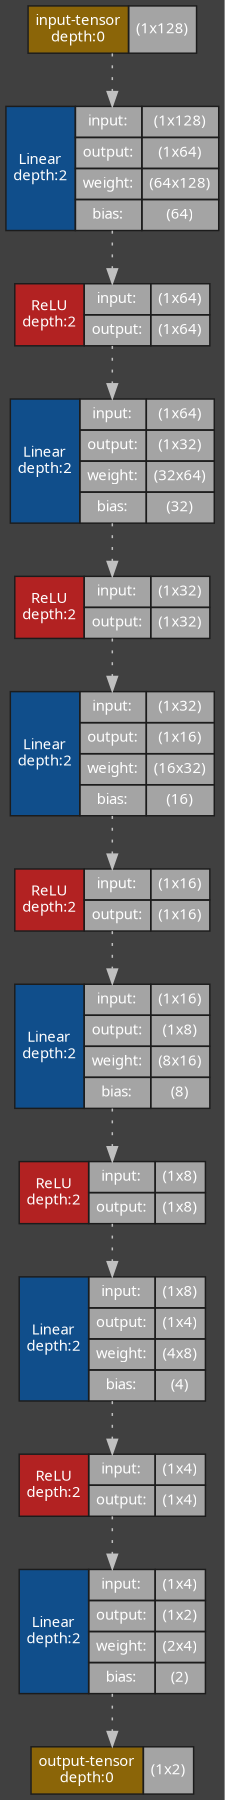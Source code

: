 strict digraph MLP {
	graph [bgcolor="#404040" fontcolor=white ordering=in rankdir=TB size="12.0,12.0"]
	node [align=left color="#1c1c1c" fillcolor="#f0f0f090" fontcolor=white fontname="Linux libertine" fontsize=10 height=0.2 margin=0 ranksep=0.1 shape=plaintext style=filled]
	edge [color=gray fontcolor=white fontsize=10 style=dotted]
	0 [label=<
                    <TABLE BORDER="0" CELLBORDER="1"
                    CELLSPACING="0" CELLPADDING="4">
                        <TR><TD BGCOLOR="darkgoldenrod4">input-tensor<BR/>depth:0</TD><TD>(1x128)</TD></TR>
                    </TABLE>>]
	1 [label=<
                    <TABLE BORDER="0" CELLBORDER="1"
                    CELLSPACING="0" CELLPADDING="4">
                    <TR>
                        <TD ROWSPAN="231"
                        BGCOLOR="dodgerblue4">Linear<BR/>depth:2</TD>
                        <TD>input:</TD>
                        <TD>(1x128)</TD>
                    </TR>
                    <TR>
                        <TD>output:</TD>
                        <TD>(1x64)</TD>
                    </TR>
                                    <TR>
                    <TD>weight:</TD>
                    <TD>(64x128)</TD>
                </TR>
                <TR>
                    <TD>bias:</TD>
                    <TD>(64)</TD>
                </TR>
                    </TABLE>>]
	2 [label=<
                    <TABLE BORDER="0" CELLBORDER="1"
                    CELLSPACING="0" CELLPADDING="4">
                    <TR>
                        <TD ROWSPAN="2"
                        BGCOLOR="firebrick">ReLU<BR/>depth:2</TD>
                        <TD>input:</TD>
                        <TD>(1x64)</TD>
                    </TR>
                    <TR>
                        <TD>output:</TD>
                        <TD>(1x64)</TD>
                    </TR>
                    
                    </TABLE>>]
	3 [label=<
                    <TABLE BORDER="0" CELLBORDER="1"
                    CELLSPACING="0" CELLPADDING="4">
                    <TR>
                        <TD ROWSPAN="230"
                        BGCOLOR="dodgerblue4">Linear<BR/>depth:2</TD>
                        <TD>input:</TD>
                        <TD>(1x64)</TD>
                    </TR>
                    <TR>
                        <TD>output:</TD>
                        <TD>(1x32)</TD>
                    </TR>
                                    <TR>
                    <TD>weight:</TD>
                    <TD>(32x64)</TD>
                </TR>
                <TR>
                    <TD>bias:</TD>
                    <TD>(32)</TD>
                </TR>
                    </TABLE>>]
	4 [label=<
                    <TABLE BORDER="0" CELLBORDER="1"
                    CELLSPACING="0" CELLPADDING="4">
                    <TR>
                        <TD ROWSPAN="2"
                        BGCOLOR="firebrick">ReLU<BR/>depth:2</TD>
                        <TD>input:</TD>
                        <TD>(1x32)</TD>
                    </TR>
                    <TR>
                        <TD>output:</TD>
                        <TD>(1x32)</TD>
                    </TR>
                    
                    </TABLE>>]
	5 [label=<
                    <TABLE BORDER="0" CELLBORDER="1"
                    CELLSPACING="0" CELLPADDING="4">
                    <TR>
                        <TD ROWSPAN="230"
                        BGCOLOR="dodgerblue4">Linear<BR/>depth:2</TD>
                        <TD>input:</TD>
                        <TD>(1x32)</TD>
                    </TR>
                    <TR>
                        <TD>output:</TD>
                        <TD>(1x16)</TD>
                    </TR>
                                    <TR>
                    <TD>weight:</TD>
                    <TD>(16x32)</TD>
                </TR>
                <TR>
                    <TD>bias:</TD>
                    <TD>(16)</TD>
                </TR>
                    </TABLE>>]
	6 [label=<
                    <TABLE BORDER="0" CELLBORDER="1"
                    CELLSPACING="0" CELLPADDING="4">
                    <TR>
                        <TD ROWSPAN="2"
                        BGCOLOR="firebrick">ReLU<BR/>depth:2</TD>
                        <TD>input:</TD>
                        <TD>(1x16)</TD>
                    </TR>
                    <TR>
                        <TD>output:</TD>
                        <TD>(1x16)</TD>
                    </TR>
                    
                    </TABLE>>]
	7 [label=<
                    <TABLE BORDER="0" CELLBORDER="1"
                    CELLSPACING="0" CELLPADDING="4">
                    <TR>
                        <TD ROWSPAN="228"
                        BGCOLOR="dodgerblue4">Linear<BR/>depth:2</TD>
                        <TD>input:</TD>
                        <TD>(1x16)</TD>
                    </TR>
                    <TR>
                        <TD>output:</TD>
                        <TD>(1x8)</TD>
                    </TR>
                                    <TR>
                    <TD>weight:</TD>
                    <TD>(8x16)</TD>
                </TR>
                <TR>
                    <TD>bias:</TD>
                    <TD>(8)</TD>
                </TR>
                    </TABLE>>]
	8 [label=<
                    <TABLE BORDER="0" CELLBORDER="1"
                    CELLSPACING="0" CELLPADDING="4">
                    <TR>
                        <TD ROWSPAN="2"
                        BGCOLOR="firebrick">ReLU<BR/>depth:2</TD>
                        <TD>input:</TD>
                        <TD>(1x8)</TD>
                    </TR>
                    <TR>
                        <TD>output:</TD>
                        <TD>(1x8)</TD>
                    </TR>
                    
                    </TABLE>>]
	9 [label=<
                    <TABLE BORDER="0" CELLBORDER="1"
                    CELLSPACING="0" CELLPADDING="4">
                    <TR>
                        <TD ROWSPAN="227"
                        BGCOLOR="dodgerblue4">Linear<BR/>depth:2</TD>
                        <TD>input:</TD>
                        <TD>(1x8)</TD>
                    </TR>
                    <TR>
                        <TD>output:</TD>
                        <TD>(1x4)</TD>
                    </TR>
                                    <TR>
                    <TD>weight:</TD>
                    <TD>(4x8)</TD>
                </TR>
                <TR>
                    <TD>bias:</TD>
                    <TD>(4)</TD>
                </TR>
                    </TABLE>>]
	10 [label=<
                    <TABLE BORDER="0" CELLBORDER="1"
                    CELLSPACING="0" CELLPADDING="4">
                    <TR>
                        <TD ROWSPAN="2"
                        BGCOLOR="firebrick">ReLU<BR/>depth:2</TD>
                        <TD>input:</TD>
                        <TD>(1x4)</TD>
                    </TR>
                    <TR>
                        <TD>output:</TD>
                        <TD>(1x4)</TD>
                    </TR>
                    
                    </TABLE>>]
	11 [label=<
                    <TABLE BORDER="0" CELLBORDER="1"
                    CELLSPACING="0" CELLPADDING="4">
                    <TR>
                        <TD ROWSPAN="227"
                        BGCOLOR="dodgerblue4">Linear<BR/>depth:2</TD>
                        <TD>input:</TD>
                        <TD>(1x4)</TD>
                    </TR>
                    <TR>
                        <TD>output:</TD>
                        <TD>(1x2)</TD>
                    </TR>
                                    <TR>
                    <TD>weight:</TD>
                    <TD>(2x4)</TD>
                </TR>
                <TR>
                    <TD>bias:</TD>
                    <TD>(2)</TD>
                </TR>
                    </TABLE>>]
	12 [label=<
                    <TABLE BORDER="0" CELLBORDER="1"
                    CELLSPACING="0" CELLPADDING="4">
                        <TR><TD BGCOLOR="darkgoldenrod4">output-tensor<BR/>depth:0</TD><TD>(1x2)</TD></TR>
                    </TABLE>>]
	0 -> 1
	1 -> 2
	2 -> 3
	3 -> 4
	4 -> 5
	5 -> 6
	6 -> 7
	7 -> 8
	8 -> 9
	9 -> 10
	10 -> 11
	11 -> 12
}
strict digraph MLP {
	graph [bgcolor="#404040" fontcolor=white ordering=in rankdir=TB size="12.0,12.0"]
	node [align=left color="#1c1c1c" fillcolor="#f0f0f090" fontcolor=white fontname="Linux libertine" fontsize=10 height=0.2 margin=0 ranksep=0.1 shape=plaintext style=filled]
	edge [color=gray fontcolor=white fontsize=10 style=dotted]
	0 [label=<
                    <TABLE BORDER="1" CELLBORDER="0"
                    CELLSPACING="0" CELLPADDING="4">
                        <TR>
                            <TD BGCOLOR="darkgoldenrod4" ALIGN="LEFT"
                            BORDER="1" SIDES="B"
                            >input-tensor<BR ALIGN="LEFT"/>[depth:0]</TD>
                        </TR>
                        <TR>
                            <TD>(1x128)</TD>
                        </TR>
                    </TABLE>>]
	1 [label=<
                    <TABLE BORDER="1" CELLBORDER="0"
                    CELLSPACING="0" CELLPADDING="4">
                        <TR>
                            <TD BGCOLOR="dodgerblue4" ALIGN="LEFT"
                            BORDER="1" SIDES="B"
                            >Linear<BR ALIGN="LEFT"/>[depth:2]</TD>
                        </TR>
                        <TR>
                            <TD ALIGN="LEFT"><B>input</B> (1x128)</TD>
                        </TR>
                        <TR>
                            <TD ALIGN="LEFT"><B>output</B> (1x64)</TD>
                        </TR>
                                        <TR>
                    <TD ALIGN="LEFT"><B>weight</B> (64x128)</TD>                </TR>
                <TR>
                    <TD ALIGN="LEFT"><B>bias</B> (64)</TD>                </TR>
                    </TABLE>>]
	2 [label=<
                    <TABLE BORDER="1" CELLBORDER="0"
                    CELLSPACING="0" CELLPADDING="4">
                        <TR>
                            <TD BGCOLOR="firebrick" ALIGN="LEFT"
                            BORDER="1" SIDES="B"
                            >ReLU<BR ALIGN="LEFT"/>[depth:2]</TD>
                        </TR>
                        <TR>
                            <TD ALIGN="LEFT"><B>input</B> (1x64)</TD>
                        </TR>
                        <TR>
                            <TD ALIGN="LEFT"><B>output</B> (1x64)</TD>
                        </TR>
                        
                    </TABLE>>]
	3 [label=<
                    <TABLE BORDER="1" CELLBORDER="0"
                    CELLSPACING="0" CELLPADDING="4">
                        <TR>
                            <TD BGCOLOR="dodgerblue4" ALIGN="LEFT"
                            BORDER="1" SIDES="B"
                            >Linear<BR ALIGN="LEFT"/>[depth:2]</TD>
                        </TR>
                        <TR>
                            <TD ALIGN="LEFT"><B>input</B> (1x64)</TD>
                        </TR>
                        <TR>
                            <TD ALIGN="LEFT"><B>output</B> (1x32)</TD>
                        </TR>
                                        <TR>
                    <TD ALIGN="LEFT"><B>weight</B> (32x64)</TD>                </TR>
                <TR>
                    <TD ALIGN="LEFT"><B>bias</B> (32)</TD>                </TR>
                    </TABLE>>]
	4 [label=<
                    <TABLE BORDER="1" CELLBORDER="0"
                    CELLSPACING="0" CELLPADDING="4">
                        <TR>
                            <TD BGCOLOR="firebrick" ALIGN="LEFT"
                            BORDER="1" SIDES="B"
                            >ReLU<BR ALIGN="LEFT"/>[depth:2]</TD>
                        </TR>
                        <TR>
                            <TD ALIGN="LEFT"><B>input</B> (1x32)</TD>
                        </TR>
                        <TR>
                            <TD ALIGN="LEFT"><B>output</B> (1x32)</TD>
                        </TR>
                        
                    </TABLE>>]
	5 [label=<
                    <TABLE BORDER="1" CELLBORDER="0"
                    CELLSPACING="0" CELLPADDING="4">
                        <TR>
                            <TD BGCOLOR="dodgerblue4" ALIGN="LEFT"
                            BORDER="1" SIDES="B"
                            >Linear<BR ALIGN="LEFT"/>[depth:2]</TD>
                        </TR>
                        <TR>
                            <TD ALIGN="LEFT"><B>input</B> (1x32)</TD>
                        </TR>
                        <TR>
                            <TD ALIGN="LEFT"><B>output</B> (1x16)</TD>
                        </TR>
                                        <TR>
                    <TD ALIGN="LEFT"><B>weight</B> (16x32)</TD>                </TR>
                <TR>
                    <TD ALIGN="LEFT"><B>bias</B> (16)</TD>                </TR>
                    </TABLE>>]
	6 [label=<
                    <TABLE BORDER="1" CELLBORDER="0"
                    CELLSPACING="0" CELLPADDING="4">
                        <TR>
                            <TD BGCOLOR="firebrick" ALIGN="LEFT"
                            BORDER="1" SIDES="B"
                            >ReLU<BR ALIGN="LEFT"/>[depth:2]</TD>
                        </TR>
                        <TR>
                            <TD ALIGN="LEFT"><B>input</B> (1x16)</TD>
                        </TR>
                        <TR>
                            <TD ALIGN="LEFT"><B>output</B> (1x16)</TD>
                        </TR>
                        
                    </TABLE>>]
	7 [label=<
                    <TABLE BORDER="1" CELLBORDER="0"
                    CELLSPACING="0" CELLPADDING="4">
                        <TR>
                            <TD BGCOLOR="dodgerblue4" ALIGN="LEFT"
                            BORDER="1" SIDES="B"
                            >Linear<BR ALIGN="LEFT"/>[depth:2]</TD>
                        </TR>
                        <TR>
                            <TD ALIGN="LEFT"><B>input</B> (1x16)</TD>
                        </TR>
                        <TR>
                            <TD ALIGN="LEFT"><B>output</B> (1x8)</TD>
                        </TR>
                                        <TR>
                    <TD ALIGN="LEFT"><B>weight</B> (8x16)</TD>                </TR>
                <TR>
                    <TD ALIGN="LEFT"><B>bias</B> (8)</TD>                </TR>
                    </TABLE>>]
	8 [label=<
                    <TABLE BORDER="1" CELLBORDER="0"
                    CELLSPACING="0" CELLPADDING="4">
                        <TR>
                            <TD BGCOLOR="firebrick" ALIGN="LEFT"
                            BORDER="1" SIDES="B"
                            >ReLU<BR ALIGN="LEFT"/>[depth:2]</TD>
                        </TR>
                        <TR>
                            <TD ALIGN="LEFT"><B>input</B> (1x8)</TD>
                        </TR>
                        <TR>
                            <TD ALIGN="LEFT"><B>output</B> (1x8)</TD>
                        </TR>
                        
                    </TABLE>>]
	9 [label=<
                    <TABLE BORDER="1" CELLBORDER="0"
                    CELLSPACING="0" CELLPADDING="4">
                        <TR>
                            <TD BGCOLOR="dodgerblue4" ALIGN="LEFT"
                            BORDER="1" SIDES="B"
                            >Linear<BR ALIGN="LEFT"/>[depth:2]</TD>
                        </TR>
                        <TR>
                            <TD ALIGN="LEFT"><B>input</B> (1x8)</TD>
                        </TR>
                        <TR>
                            <TD ALIGN="LEFT"><B>output</B> (1x4)</TD>
                        </TR>
                                        <TR>
                    <TD ALIGN="LEFT"><B>weight</B> (4x8)</TD>                </TR>
                <TR>
                    <TD ALIGN="LEFT"><B>bias</B> (4)</TD>                </TR>
                    </TABLE>>]
	10 [label=<
                    <TABLE BORDER="1" CELLBORDER="0"
                    CELLSPACING="0" CELLPADDING="4">
                        <TR>
                            <TD BGCOLOR="firebrick" ALIGN="LEFT"
                            BORDER="1" SIDES="B"
                            >ReLU<BR ALIGN="LEFT"/>[depth:2]</TD>
                        </TR>
                        <TR>
                            <TD ALIGN="LEFT"><B>input</B> (1x4)</TD>
                        </TR>
                        <TR>
                            <TD ALIGN="LEFT"><B>output</B> (1x4)</TD>
                        </TR>
                        
                    </TABLE>>]
	11 [label=<
                    <TABLE BORDER="1" CELLBORDER="0"
                    CELLSPACING="0" CELLPADDING="4">
                        <TR>
                            <TD BGCOLOR="dodgerblue4" ALIGN="LEFT"
                            BORDER="1" SIDES="B"
                            >Linear<BR ALIGN="LEFT"/>[depth:2]</TD>
                        </TR>
                        <TR>
                            <TD ALIGN="LEFT"><B>input</B> (1x4)</TD>
                        </TR>
                        <TR>
                            <TD ALIGN="LEFT"><B>output</B> (1x2)</TD>
                        </TR>
                                        <TR>
                    <TD ALIGN="LEFT"><B>weight</B> (2x4)</TD>                </TR>
                <TR>
                    <TD ALIGN="LEFT"><B>bias</B> (2)</TD>                </TR>
                    </TABLE>>]
	12 [label=<
                    <TABLE BORDER="1" CELLBORDER="0"
                    CELLSPACING="0" CELLPADDING="4">
                        <TR>
                            <TD BGCOLOR="darkgoldenrod4" ALIGN="LEFT"
                            BORDER="1" SIDES="B"
                            >output-tensor<BR ALIGN="LEFT"/>[depth:0]</TD>
                        </TR>
                        <TR>
                            <TD>(1x2)</TD>
                        </TR>
                    </TABLE>>]
	0 -> 1
	1 -> 2
	2 -> 3
	3 -> 4
	4 -> 5
	5 -> 6
	6 -> 7
	7 -> 8
	8 -> 9
	9 -> 10
	10 -> 11
	11 -> 12
}
